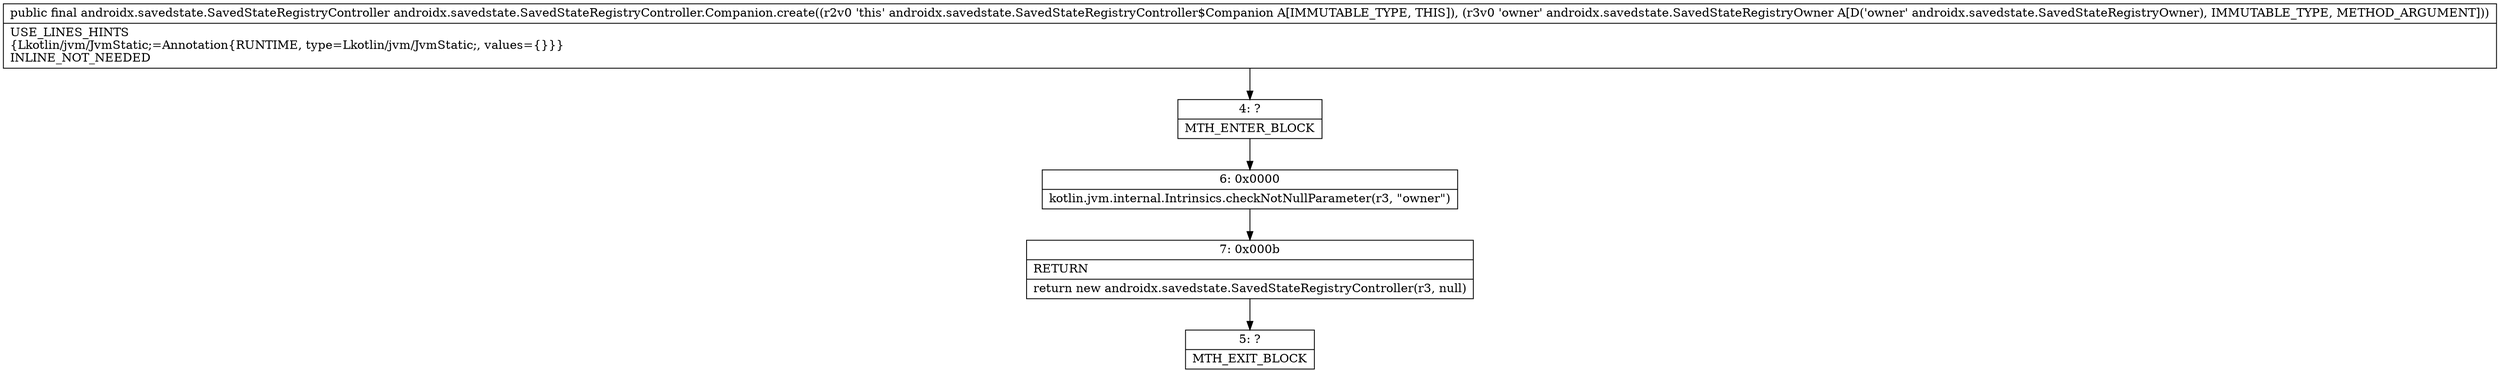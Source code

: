 digraph "CFG forandroidx.savedstate.SavedStateRegistryController.Companion.create(Landroidx\/savedstate\/SavedStateRegistryOwner;)Landroidx\/savedstate\/SavedStateRegistryController;" {
Node_4 [shape=record,label="{4\:\ ?|MTH_ENTER_BLOCK\l}"];
Node_6 [shape=record,label="{6\:\ 0x0000|kotlin.jvm.internal.Intrinsics.checkNotNullParameter(r3, \"owner\")\l}"];
Node_7 [shape=record,label="{7\:\ 0x000b|RETURN\l|return new androidx.savedstate.SavedStateRegistryController(r3, null)\l}"];
Node_5 [shape=record,label="{5\:\ ?|MTH_EXIT_BLOCK\l}"];
MethodNode[shape=record,label="{public final androidx.savedstate.SavedStateRegistryController androidx.savedstate.SavedStateRegistryController.Companion.create((r2v0 'this' androidx.savedstate.SavedStateRegistryController$Companion A[IMMUTABLE_TYPE, THIS]), (r3v0 'owner' androidx.savedstate.SavedStateRegistryOwner A[D('owner' androidx.savedstate.SavedStateRegistryOwner), IMMUTABLE_TYPE, METHOD_ARGUMENT]))  | USE_LINES_HINTS\l\{Lkotlin\/jvm\/JvmStatic;=Annotation\{RUNTIME, type=Lkotlin\/jvm\/JvmStatic;, values=\{\}\}\}\lINLINE_NOT_NEEDED\l}"];
MethodNode -> Node_4;Node_4 -> Node_6;
Node_6 -> Node_7;
Node_7 -> Node_5;
}

